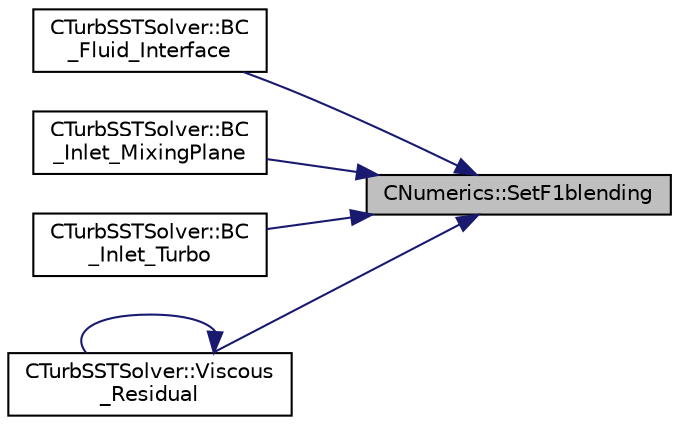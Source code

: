 digraph "CNumerics::SetF1blending"
{
 // LATEX_PDF_SIZE
  edge [fontname="Helvetica",fontsize="10",labelfontname="Helvetica",labelfontsize="10"];
  node [fontname="Helvetica",fontsize="10",shape=record];
  rankdir="RL";
  Node1 [label="CNumerics::SetF1blending",height=0.2,width=0.4,color="black", fillcolor="grey75", style="filled", fontcolor="black",tooltip="Set the value of the first blending function."];
  Node1 -> Node2 [dir="back",color="midnightblue",fontsize="10",style="solid",fontname="Helvetica"];
  Node2 [label="CTurbSSTSolver::BC\l_Fluid_Interface",height=0.2,width=0.4,color="black", fillcolor="white", style="filled",URL="$classCTurbSSTSolver.html#ae10a6091f52c7ac46144365c93b4f327",tooltip="Impose the fluid interface boundary condition using tranfer data."];
  Node1 -> Node3 [dir="back",color="midnightblue",fontsize="10",style="solid",fontname="Helvetica"];
  Node3 [label="CTurbSSTSolver::BC\l_Inlet_MixingPlane",height=0.2,width=0.4,color="black", fillcolor="white", style="filled",URL="$classCTurbSSTSolver.html#a9d4b339f4ee99d06b604bf17a24e8fe8",tooltip="Impose the inlet boundary condition."];
  Node1 -> Node4 [dir="back",color="midnightblue",fontsize="10",style="solid",fontname="Helvetica"];
  Node4 [label="CTurbSSTSolver::BC\l_Inlet_Turbo",height=0.2,width=0.4,color="black", fillcolor="white", style="filled",URL="$classCTurbSSTSolver.html#a054ade13cc21d3d718c8fa2f2d514112",tooltip="Impose the inlet boundary condition."];
  Node1 -> Node5 [dir="back",color="midnightblue",fontsize="10",style="solid",fontname="Helvetica"];
  Node5 [label="CTurbSSTSolver::Viscous\l_Residual",height=0.2,width=0.4,color="black", fillcolor="white", style="filled",URL="$classCTurbSSTSolver.html#a4b90af3cd45e2be64f6e608bc9fc60db",tooltip="Compute the viscous flux for the turbulent equation at a particular edge."];
  Node5 -> Node5 [dir="back",color="midnightblue",fontsize="10",style="solid",fontname="Helvetica"];
}
